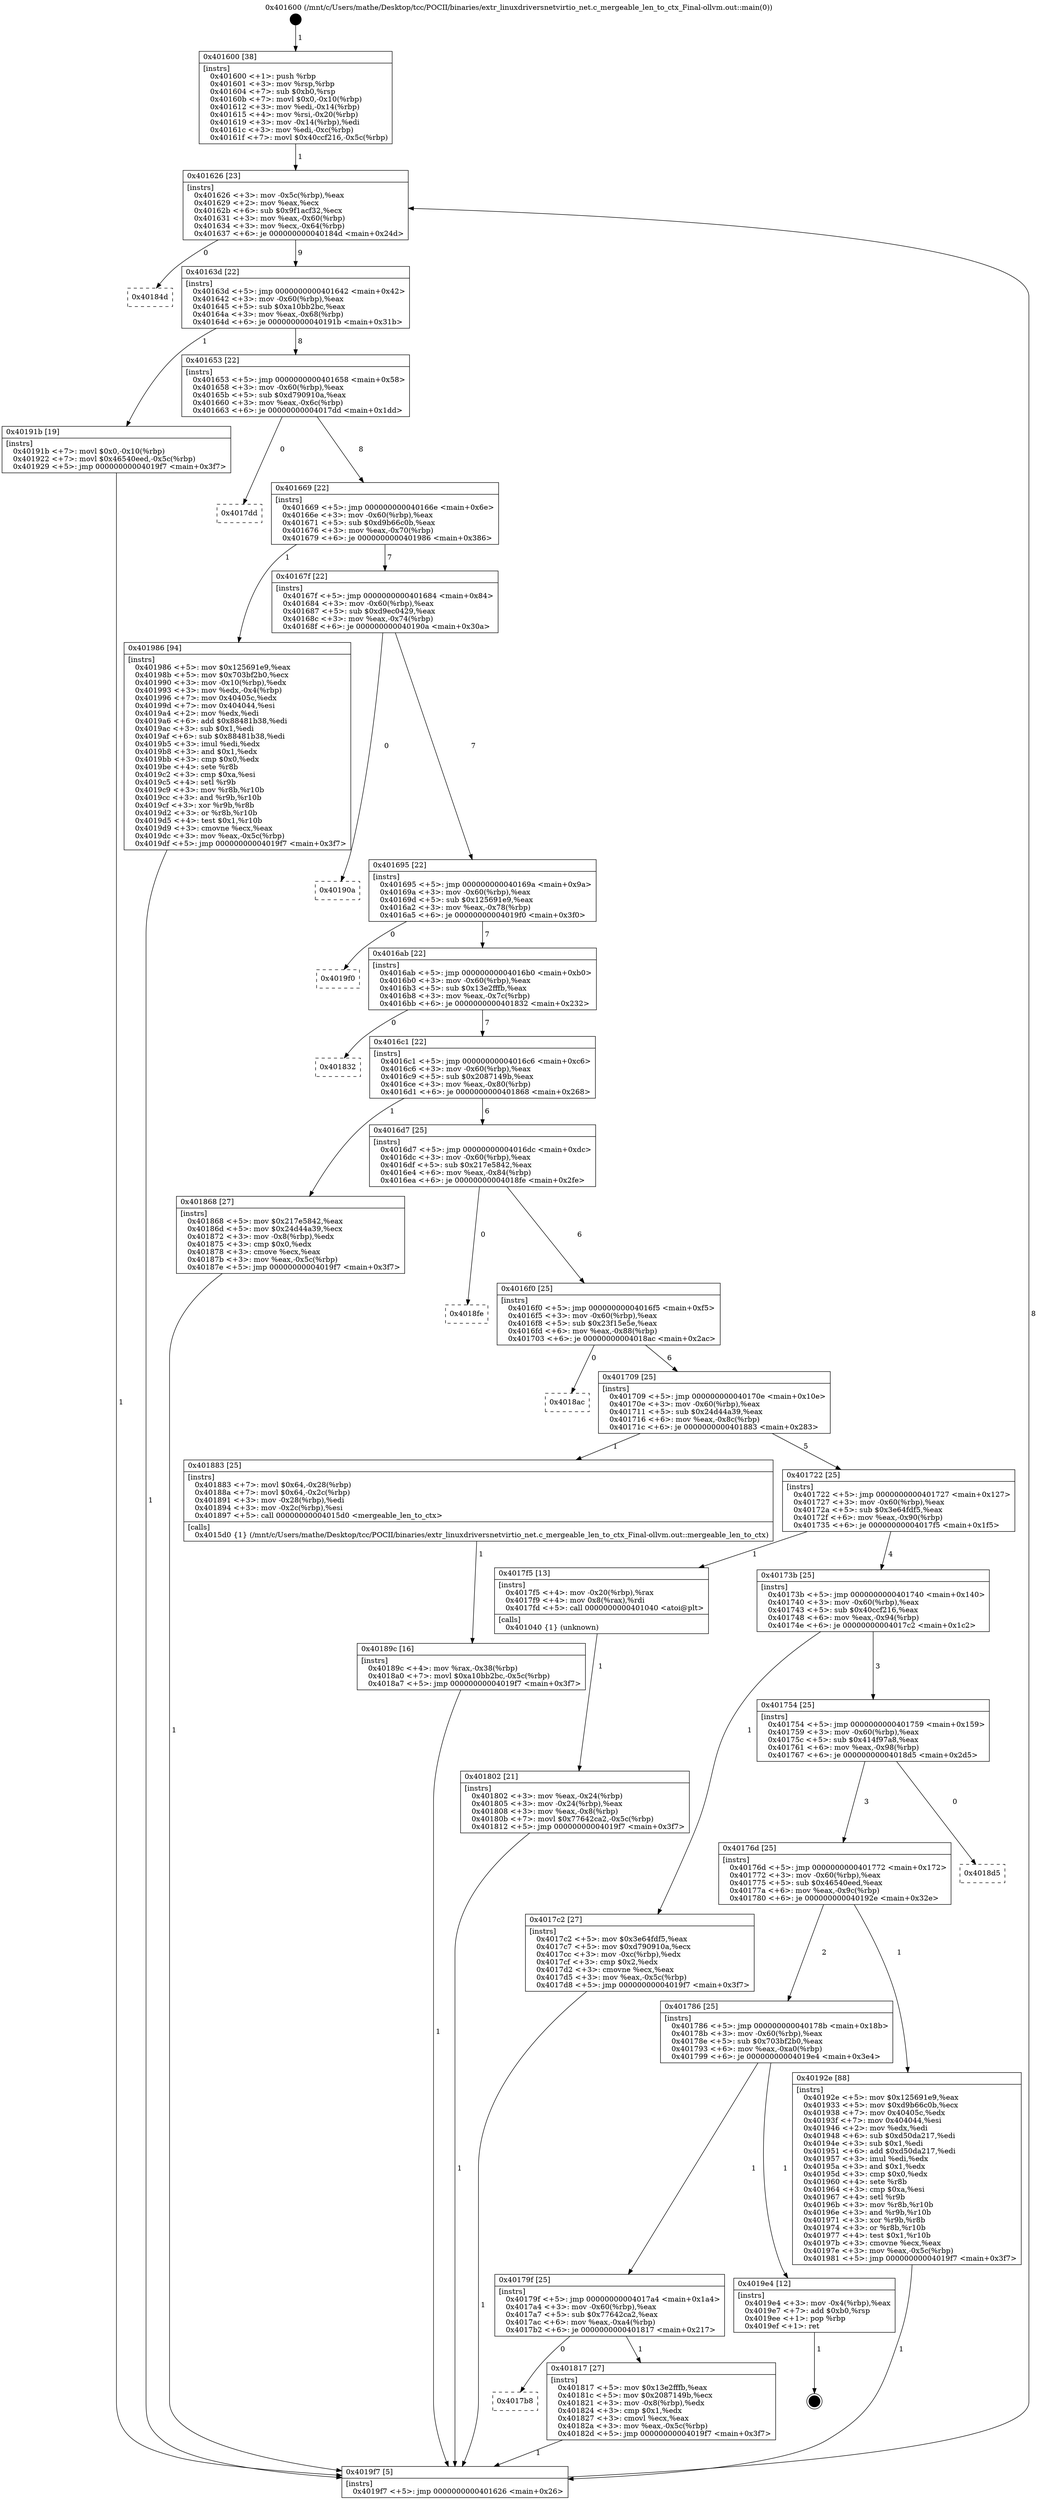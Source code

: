 digraph "0x401600" {
  label = "0x401600 (/mnt/c/Users/mathe/Desktop/tcc/POCII/binaries/extr_linuxdriversnetvirtio_net.c_mergeable_len_to_ctx_Final-ollvm.out::main(0))"
  labelloc = "t"
  node[shape=record]

  Entry [label="",width=0.3,height=0.3,shape=circle,fillcolor=black,style=filled]
  "0x401626" [label="{
     0x401626 [23]\l
     | [instrs]\l
     &nbsp;&nbsp;0x401626 \<+3\>: mov -0x5c(%rbp),%eax\l
     &nbsp;&nbsp;0x401629 \<+2\>: mov %eax,%ecx\l
     &nbsp;&nbsp;0x40162b \<+6\>: sub $0x9f1acf32,%ecx\l
     &nbsp;&nbsp;0x401631 \<+3\>: mov %eax,-0x60(%rbp)\l
     &nbsp;&nbsp;0x401634 \<+3\>: mov %ecx,-0x64(%rbp)\l
     &nbsp;&nbsp;0x401637 \<+6\>: je 000000000040184d \<main+0x24d\>\l
  }"]
  "0x40184d" [label="{
     0x40184d\l
  }", style=dashed]
  "0x40163d" [label="{
     0x40163d [22]\l
     | [instrs]\l
     &nbsp;&nbsp;0x40163d \<+5\>: jmp 0000000000401642 \<main+0x42\>\l
     &nbsp;&nbsp;0x401642 \<+3\>: mov -0x60(%rbp),%eax\l
     &nbsp;&nbsp;0x401645 \<+5\>: sub $0xa10bb2bc,%eax\l
     &nbsp;&nbsp;0x40164a \<+3\>: mov %eax,-0x68(%rbp)\l
     &nbsp;&nbsp;0x40164d \<+6\>: je 000000000040191b \<main+0x31b\>\l
  }"]
  Exit [label="",width=0.3,height=0.3,shape=circle,fillcolor=black,style=filled,peripheries=2]
  "0x40191b" [label="{
     0x40191b [19]\l
     | [instrs]\l
     &nbsp;&nbsp;0x40191b \<+7\>: movl $0x0,-0x10(%rbp)\l
     &nbsp;&nbsp;0x401922 \<+7\>: movl $0x46540eed,-0x5c(%rbp)\l
     &nbsp;&nbsp;0x401929 \<+5\>: jmp 00000000004019f7 \<main+0x3f7\>\l
  }"]
  "0x401653" [label="{
     0x401653 [22]\l
     | [instrs]\l
     &nbsp;&nbsp;0x401653 \<+5\>: jmp 0000000000401658 \<main+0x58\>\l
     &nbsp;&nbsp;0x401658 \<+3\>: mov -0x60(%rbp),%eax\l
     &nbsp;&nbsp;0x40165b \<+5\>: sub $0xd790910a,%eax\l
     &nbsp;&nbsp;0x401660 \<+3\>: mov %eax,-0x6c(%rbp)\l
     &nbsp;&nbsp;0x401663 \<+6\>: je 00000000004017dd \<main+0x1dd\>\l
  }"]
  "0x40189c" [label="{
     0x40189c [16]\l
     | [instrs]\l
     &nbsp;&nbsp;0x40189c \<+4\>: mov %rax,-0x38(%rbp)\l
     &nbsp;&nbsp;0x4018a0 \<+7\>: movl $0xa10bb2bc,-0x5c(%rbp)\l
     &nbsp;&nbsp;0x4018a7 \<+5\>: jmp 00000000004019f7 \<main+0x3f7\>\l
  }"]
  "0x4017dd" [label="{
     0x4017dd\l
  }", style=dashed]
  "0x401669" [label="{
     0x401669 [22]\l
     | [instrs]\l
     &nbsp;&nbsp;0x401669 \<+5\>: jmp 000000000040166e \<main+0x6e\>\l
     &nbsp;&nbsp;0x40166e \<+3\>: mov -0x60(%rbp),%eax\l
     &nbsp;&nbsp;0x401671 \<+5\>: sub $0xd9b66c0b,%eax\l
     &nbsp;&nbsp;0x401676 \<+3\>: mov %eax,-0x70(%rbp)\l
     &nbsp;&nbsp;0x401679 \<+6\>: je 0000000000401986 \<main+0x386\>\l
  }"]
  "0x4017b8" [label="{
     0x4017b8\l
  }", style=dashed]
  "0x401986" [label="{
     0x401986 [94]\l
     | [instrs]\l
     &nbsp;&nbsp;0x401986 \<+5\>: mov $0x125691e9,%eax\l
     &nbsp;&nbsp;0x40198b \<+5\>: mov $0x703bf2b0,%ecx\l
     &nbsp;&nbsp;0x401990 \<+3\>: mov -0x10(%rbp),%edx\l
     &nbsp;&nbsp;0x401993 \<+3\>: mov %edx,-0x4(%rbp)\l
     &nbsp;&nbsp;0x401996 \<+7\>: mov 0x40405c,%edx\l
     &nbsp;&nbsp;0x40199d \<+7\>: mov 0x404044,%esi\l
     &nbsp;&nbsp;0x4019a4 \<+2\>: mov %edx,%edi\l
     &nbsp;&nbsp;0x4019a6 \<+6\>: add $0x88481b38,%edi\l
     &nbsp;&nbsp;0x4019ac \<+3\>: sub $0x1,%edi\l
     &nbsp;&nbsp;0x4019af \<+6\>: sub $0x88481b38,%edi\l
     &nbsp;&nbsp;0x4019b5 \<+3\>: imul %edi,%edx\l
     &nbsp;&nbsp;0x4019b8 \<+3\>: and $0x1,%edx\l
     &nbsp;&nbsp;0x4019bb \<+3\>: cmp $0x0,%edx\l
     &nbsp;&nbsp;0x4019be \<+4\>: sete %r8b\l
     &nbsp;&nbsp;0x4019c2 \<+3\>: cmp $0xa,%esi\l
     &nbsp;&nbsp;0x4019c5 \<+4\>: setl %r9b\l
     &nbsp;&nbsp;0x4019c9 \<+3\>: mov %r8b,%r10b\l
     &nbsp;&nbsp;0x4019cc \<+3\>: and %r9b,%r10b\l
     &nbsp;&nbsp;0x4019cf \<+3\>: xor %r9b,%r8b\l
     &nbsp;&nbsp;0x4019d2 \<+3\>: or %r8b,%r10b\l
     &nbsp;&nbsp;0x4019d5 \<+4\>: test $0x1,%r10b\l
     &nbsp;&nbsp;0x4019d9 \<+3\>: cmovne %ecx,%eax\l
     &nbsp;&nbsp;0x4019dc \<+3\>: mov %eax,-0x5c(%rbp)\l
     &nbsp;&nbsp;0x4019df \<+5\>: jmp 00000000004019f7 \<main+0x3f7\>\l
  }"]
  "0x40167f" [label="{
     0x40167f [22]\l
     | [instrs]\l
     &nbsp;&nbsp;0x40167f \<+5\>: jmp 0000000000401684 \<main+0x84\>\l
     &nbsp;&nbsp;0x401684 \<+3\>: mov -0x60(%rbp),%eax\l
     &nbsp;&nbsp;0x401687 \<+5\>: sub $0xd9ec0429,%eax\l
     &nbsp;&nbsp;0x40168c \<+3\>: mov %eax,-0x74(%rbp)\l
     &nbsp;&nbsp;0x40168f \<+6\>: je 000000000040190a \<main+0x30a\>\l
  }"]
  "0x401817" [label="{
     0x401817 [27]\l
     | [instrs]\l
     &nbsp;&nbsp;0x401817 \<+5\>: mov $0x13e2fffb,%eax\l
     &nbsp;&nbsp;0x40181c \<+5\>: mov $0x2087149b,%ecx\l
     &nbsp;&nbsp;0x401821 \<+3\>: mov -0x8(%rbp),%edx\l
     &nbsp;&nbsp;0x401824 \<+3\>: cmp $0x1,%edx\l
     &nbsp;&nbsp;0x401827 \<+3\>: cmovl %ecx,%eax\l
     &nbsp;&nbsp;0x40182a \<+3\>: mov %eax,-0x5c(%rbp)\l
     &nbsp;&nbsp;0x40182d \<+5\>: jmp 00000000004019f7 \<main+0x3f7\>\l
  }"]
  "0x40190a" [label="{
     0x40190a\l
  }", style=dashed]
  "0x401695" [label="{
     0x401695 [22]\l
     | [instrs]\l
     &nbsp;&nbsp;0x401695 \<+5\>: jmp 000000000040169a \<main+0x9a\>\l
     &nbsp;&nbsp;0x40169a \<+3\>: mov -0x60(%rbp),%eax\l
     &nbsp;&nbsp;0x40169d \<+5\>: sub $0x125691e9,%eax\l
     &nbsp;&nbsp;0x4016a2 \<+3\>: mov %eax,-0x78(%rbp)\l
     &nbsp;&nbsp;0x4016a5 \<+6\>: je 00000000004019f0 \<main+0x3f0\>\l
  }"]
  "0x40179f" [label="{
     0x40179f [25]\l
     | [instrs]\l
     &nbsp;&nbsp;0x40179f \<+5\>: jmp 00000000004017a4 \<main+0x1a4\>\l
     &nbsp;&nbsp;0x4017a4 \<+3\>: mov -0x60(%rbp),%eax\l
     &nbsp;&nbsp;0x4017a7 \<+5\>: sub $0x77642ca2,%eax\l
     &nbsp;&nbsp;0x4017ac \<+6\>: mov %eax,-0xa4(%rbp)\l
     &nbsp;&nbsp;0x4017b2 \<+6\>: je 0000000000401817 \<main+0x217\>\l
  }"]
  "0x4019f0" [label="{
     0x4019f0\l
  }", style=dashed]
  "0x4016ab" [label="{
     0x4016ab [22]\l
     | [instrs]\l
     &nbsp;&nbsp;0x4016ab \<+5\>: jmp 00000000004016b0 \<main+0xb0\>\l
     &nbsp;&nbsp;0x4016b0 \<+3\>: mov -0x60(%rbp),%eax\l
     &nbsp;&nbsp;0x4016b3 \<+5\>: sub $0x13e2fffb,%eax\l
     &nbsp;&nbsp;0x4016b8 \<+3\>: mov %eax,-0x7c(%rbp)\l
     &nbsp;&nbsp;0x4016bb \<+6\>: je 0000000000401832 \<main+0x232\>\l
  }"]
  "0x4019e4" [label="{
     0x4019e4 [12]\l
     | [instrs]\l
     &nbsp;&nbsp;0x4019e4 \<+3\>: mov -0x4(%rbp),%eax\l
     &nbsp;&nbsp;0x4019e7 \<+7\>: add $0xb0,%rsp\l
     &nbsp;&nbsp;0x4019ee \<+1\>: pop %rbp\l
     &nbsp;&nbsp;0x4019ef \<+1\>: ret\l
  }"]
  "0x401832" [label="{
     0x401832\l
  }", style=dashed]
  "0x4016c1" [label="{
     0x4016c1 [22]\l
     | [instrs]\l
     &nbsp;&nbsp;0x4016c1 \<+5\>: jmp 00000000004016c6 \<main+0xc6\>\l
     &nbsp;&nbsp;0x4016c6 \<+3\>: mov -0x60(%rbp),%eax\l
     &nbsp;&nbsp;0x4016c9 \<+5\>: sub $0x2087149b,%eax\l
     &nbsp;&nbsp;0x4016ce \<+3\>: mov %eax,-0x80(%rbp)\l
     &nbsp;&nbsp;0x4016d1 \<+6\>: je 0000000000401868 \<main+0x268\>\l
  }"]
  "0x401786" [label="{
     0x401786 [25]\l
     | [instrs]\l
     &nbsp;&nbsp;0x401786 \<+5\>: jmp 000000000040178b \<main+0x18b\>\l
     &nbsp;&nbsp;0x40178b \<+3\>: mov -0x60(%rbp),%eax\l
     &nbsp;&nbsp;0x40178e \<+5\>: sub $0x703bf2b0,%eax\l
     &nbsp;&nbsp;0x401793 \<+6\>: mov %eax,-0xa0(%rbp)\l
     &nbsp;&nbsp;0x401799 \<+6\>: je 00000000004019e4 \<main+0x3e4\>\l
  }"]
  "0x401868" [label="{
     0x401868 [27]\l
     | [instrs]\l
     &nbsp;&nbsp;0x401868 \<+5\>: mov $0x217e5842,%eax\l
     &nbsp;&nbsp;0x40186d \<+5\>: mov $0x24d44a39,%ecx\l
     &nbsp;&nbsp;0x401872 \<+3\>: mov -0x8(%rbp),%edx\l
     &nbsp;&nbsp;0x401875 \<+3\>: cmp $0x0,%edx\l
     &nbsp;&nbsp;0x401878 \<+3\>: cmove %ecx,%eax\l
     &nbsp;&nbsp;0x40187b \<+3\>: mov %eax,-0x5c(%rbp)\l
     &nbsp;&nbsp;0x40187e \<+5\>: jmp 00000000004019f7 \<main+0x3f7\>\l
  }"]
  "0x4016d7" [label="{
     0x4016d7 [25]\l
     | [instrs]\l
     &nbsp;&nbsp;0x4016d7 \<+5\>: jmp 00000000004016dc \<main+0xdc\>\l
     &nbsp;&nbsp;0x4016dc \<+3\>: mov -0x60(%rbp),%eax\l
     &nbsp;&nbsp;0x4016df \<+5\>: sub $0x217e5842,%eax\l
     &nbsp;&nbsp;0x4016e4 \<+6\>: mov %eax,-0x84(%rbp)\l
     &nbsp;&nbsp;0x4016ea \<+6\>: je 00000000004018fe \<main+0x2fe\>\l
  }"]
  "0x40192e" [label="{
     0x40192e [88]\l
     | [instrs]\l
     &nbsp;&nbsp;0x40192e \<+5\>: mov $0x125691e9,%eax\l
     &nbsp;&nbsp;0x401933 \<+5\>: mov $0xd9b66c0b,%ecx\l
     &nbsp;&nbsp;0x401938 \<+7\>: mov 0x40405c,%edx\l
     &nbsp;&nbsp;0x40193f \<+7\>: mov 0x404044,%esi\l
     &nbsp;&nbsp;0x401946 \<+2\>: mov %edx,%edi\l
     &nbsp;&nbsp;0x401948 \<+6\>: sub $0xd50da217,%edi\l
     &nbsp;&nbsp;0x40194e \<+3\>: sub $0x1,%edi\l
     &nbsp;&nbsp;0x401951 \<+6\>: add $0xd50da217,%edi\l
     &nbsp;&nbsp;0x401957 \<+3\>: imul %edi,%edx\l
     &nbsp;&nbsp;0x40195a \<+3\>: and $0x1,%edx\l
     &nbsp;&nbsp;0x40195d \<+3\>: cmp $0x0,%edx\l
     &nbsp;&nbsp;0x401960 \<+4\>: sete %r8b\l
     &nbsp;&nbsp;0x401964 \<+3\>: cmp $0xa,%esi\l
     &nbsp;&nbsp;0x401967 \<+4\>: setl %r9b\l
     &nbsp;&nbsp;0x40196b \<+3\>: mov %r8b,%r10b\l
     &nbsp;&nbsp;0x40196e \<+3\>: and %r9b,%r10b\l
     &nbsp;&nbsp;0x401971 \<+3\>: xor %r9b,%r8b\l
     &nbsp;&nbsp;0x401974 \<+3\>: or %r8b,%r10b\l
     &nbsp;&nbsp;0x401977 \<+4\>: test $0x1,%r10b\l
     &nbsp;&nbsp;0x40197b \<+3\>: cmovne %ecx,%eax\l
     &nbsp;&nbsp;0x40197e \<+3\>: mov %eax,-0x5c(%rbp)\l
     &nbsp;&nbsp;0x401981 \<+5\>: jmp 00000000004019f7 \<main+0x3f7\>\l
  }"]
  "0x4018fe" [label="{
     0x4018fe\l
  }", style=dashed]
  "0x4016f0" [label="{
     0x4016f0 [25]\l
     | [instrs]\l
     &nbsp;&nbsp;0x4016f0 \<+5\>: jmp 00000000004016f5 \<main+0xf5\>\l
     &nbsp;&nbsp;0x4016f5 \<+3\>: mov -0x60(%rbp),%eax\l
     &nbsp;&nbsp;0x4016f8 \<+5\>: sub $0x23f15e5e,%eax\l
     &nbsp;&nbsp;0x4016fd \<+6\>: mov %eax,-0x88(%rbp)\l
     &nbsp;&nbsp;0x401703 \<+6\>: je 00000000004018ac \<main+0x2ac\>\l
  }"]
  "0x40176d" [label="{
     0x40176d [25]\l
     | [instrs]\l
     &nbsp;&nbsp;0x40176d \<+5\>: jmp 0000000000401772 \<main+0x172\>\l
     &nbsp;&nbsp;0x401772 \<+3\>: mov -0x60(%rbp),%eax\l
     &nbsp;&nbsp;0x401775 \<+5\>: sub $0x46540eed,%eax\l
     &nbsp;&nbsp;0x40177a \<+6\>: mov %eax,-0x9c(%rbp)\l
     &nbsp;&nbsp;0x401780 \<+6\>: je 000000000040192e \<main+0x32e\>\l
  }"]
  "0x4018ac" [label="{
     0x4018ac\l
  }", style=dashed]
  "0x401709" [label="{
     0x401709 [25]\l
     | [instrs]\l
     &nbsp;&nbsp;0x401709 \<+5\>: jmp 000000000040170e \<main+0x10e\>\l
     &nbsp;&nbsp;0x40170e \<+3\>: mov -0x60(%rbp),%eax\l
     &nbsp;&nbsp;0x401711 \<+5\>: sub $0x24d44a39,%eax\l
     &nbsp;&nbsp;0x401716 \<+6\>: mov %eax,-0x8c(%rbp)\l
     &nbsp;&nbsp;0x40171c \<+6\>: je 0000000000401883 \<main+0x283\>\l
  }"]
  "0x4018d5" [label="{
     0x4018d5\l
  }", style=dashed]
  "0x401883" [label="{
     0x401883 [25]\l
     | [instrs]\l
     &nbsp;&nbsp;0x401883 \<+7\>: movl $0x64,-0x28(%rbp)\l
     &nbsp;&nbsp;0x40188a \<+7\>: movl $0x64,-0x2c(%rbp)\l
     &nbsp;&nbsp;0x401891 \<+3\>: mov -0x28(%rbp),%edi\l
     &nbsp;&nbsp;0x401894 \<+3\>: mov -0x2c(%rbp),%esi\l
     &nbsp;&nbsp;0x401897 \<+5\>: call 00000000004015d0 \<mergeable_len_to_ctx\>\l
     | [calls]\l
     &nbsp;&nbsp;0x4015d0 \{1\} (/mnt/c/Users/mathe/Desktop/tcc/POCII/binaries/extr_linuxdriversnetvirtio_net.c_mergeable_len_to_ctx_Final-ollvm.out::mergeable_len_to_ctx)\l
  }"]
  "0x401722" [label="{
     0x401722 [25]\l
     | [instrs]\l
     &nbsp;&nbsp;0x401722 \<+5\>: jmp 0000000000401727 \<main+0x127\>\l
     &nbsp;&nbsp;0x401727 \<+3\>: mov -0x60(%rbp),%eax\l
     &nbsp;&nbsp;0x40172a \<+5\>: sub $0x3e64fdf5,%eax\l
     &nbsp;&nbsp;0x40172f \<+6\>: mov %eax,-0x90(%rbp)\l
     &nbsp;&nbsp;0x401735 \<+6\>: je 00000000004017f5 \<main+0x1f5\>\l
  }"]
  "0x401802" [label="{
     0x401802 [21]\l
     | [instrs]\l
     &nbsp;&nbsp;0x401802 \<+3\>: mov %eax,-0x24(%rbp)\l
     &nbsp;&nbsp;0x401805 \<+3\>: mov -0x24(%rbp),%eax\l
     &nbsp;&nbsp;0x401808 \<+3\>: mov %eax,-0x8(%rbp)\l
     &nbsp;&nbsp;0x40180b \<+7\>: movl $0x77642ca2,-0x5c(%rbp)\l
     &nbsp;&nbsp;0x401812 \<+5\>: jmp 00000000004019f7 \<main+0x3f7\>\l
  }"]
  "0x4017f5" [label="{
     0x4017f5 [13]\l
     | [instrs]\l
     &nbsp;&nbsp;0x4017f5 \<+4\>: mov -0x20(%rbp),%rax\l
     &nbsp;&nbsp;0x4017f9 \<+4\>: mov 0x8(%rax),%rdi\l
     &nbsp;&nbsp;0x4017fd \<+5\>: call 0000000000401040 \<atoi@plt\>\l
     | [calls]\l
     &nbsp;&nbsp;0x401040 \{1\} (unknown)\l
  }"]
  "0x40173b" [label="{
     0x40173b [25]\l
     | [instrs]\l
     &nbsp;&nbsp;0x40173b \<+5\>: jmp 0000000000401740 \<main+0x140\>\l
     &nbsp;&nbsp;0x401740 \<+3\>: mov -0x60(%rbp),%eax\l
     &nbsp;&nbsp;0x401743 \<+5\>: sub $0x40ccf216,%eax\l
     &nbsp;&nbsp;0x401748 \<+6\>: mov %eax,-0x94(%rbp)\l
     &nbsp;&nbsp;0x40174e \<+6\>: je 00000000004017c2 \<main+0x1c2\>\l
  }"]
  "0x401600" [label="{
     0x401600 [38]\l
     | [instrs]\l
     &nbsp;&nbsp;0x401600 \<+1\>: push %rbp\l
     &nbsp;&nbsp;0x401601 \<+3\>: mov %rsp,%rbp\l
     &nbsp;&nbsp;0x401604 \<+7\>: sub $0xb0,%rsp\l
     &nbsp;&nbsp;0x40160b \<+7\>: movl $0x0,-0x10(%rbp)\l
     &nbsp;&nbsp;0x401612 \<+3\>: mov %edi,-0x14(%rbp)\l
     &nbsp;&nbsp;0x401615 \<+4\>: mov %rsi,-0x20(%rbp)\l
     &nbsp;&nbsp;0x401619 \<+3\>: mov -0x14(%rbp),%edi\l
     &nbsp;&nbsp;0x40161c \<+3\>: mov %edi,-0xc(%rbp)\l
     &nbsp;&nbsp;0x40161f \<+7\>: movl $0x40ccf216,-0x5c(%rbp)\l
  }"]
  "0x4017c2" [label="{
     0x4017c2 [27]\l
     | [instrs]\l
     &nbsp;&nbsp;0x4017c2 \<+5\>: mov $0x3e64fdf5,%eax\l
     &nbsp;&nbsp;0x4017c7 \<+5\>: mov $0xd790910a,%ecx\l
     &nbsp;&nbsp;0x4017cc \<+3\>: mov -0xc(%rbp),%edx\l
     &nbsp;&nbsp;0x4017cf \<+3\>: cmp $0x2,%edx\l
     &nbsp;&nbsp;0x4017d2 \<+3\>: cmovne %ecx,%eax\l
     &nbsp;&nbsp;0x4017d5 \<+3\>: mov %eax,-0x5c(%rbp)\l
     &nbsp;&nbsp;0x4017d8 \<+5\>: jmp 00000000004019f7 \<main+0x3f7\>\l
  }"]
  "0x401754" [label="{
     0x401754 [25]\l
     | [instrs]\l
     &nbsp;&nbsp;0x401754 \<+5\>: jmp 0000000000401759 \<main+0x159\>\l
     &nbsp;&nbsp;0x401759 \<+3\>: mov -0x60(%rbp),%eax\l
     &nbsp;&nbsp;0x40175c \<+5\>: sub $0x414f97a8,%eax\l
     &nbsp;&nbsp;0x401761 \<+6\>: mov %eax,-0x98(%rbp)\l
     &nbsp;&nbsp;0x401767 \<+6\>: je 00000000004018d5 \<main+0x2d5\>\l
  }"]
  "0x4019f7" [label="{
     0x4019f7 [5]\l
     | [instrs]\l
     &nbsp;&nbsp;0x4019f7 \<+5\>: jmp 0000000000401626 \<main+0x26\>\l
  }"]
  Entry -> "0x401600" [label=" 1"]
  "0x401626" -> "0x40184d" [label=" 0"]
  "0x401626" -> "0x40163d" [label=" 9"]
  "0x4019e4" -> Exit [label=" 1"]
  "0x40163d" -> "0x40191b" [label=" 1"]
  "0x40163d" -> "0x401653" [label=" 8"]
  "0x401986" -> "0x4019f7" [label=" 1"]
  "0x401653" -> "0x4017dd" [label=" 0"]
  "0x401653" -> "0x401669" [label=" 8"]
  "0x40192e" -> "0x4019f7" [label=" 1"]
  "0x401669" -> "0x401986" [label=" 1"]
  "0x401669" -> "0x40167f" [label=" 7"]
  "0x40191b" -> "0x4019f7" [label=" 1"]
  "0x40167f" -> "0x40190a" [label=" 0"]
  "0x40167f" -> "0x401695" [label=" 7"]
  "0x40189c" -> "0x4019f7" [label=" 1"]
  "0x401695" -> "0x4019f0" [label=" 0"]
  "0x401695" -> "0x4016ab" [label=" 7"]
  "0x401868" -> "0x4019f7" [label=" 1"]
  "0x4016ab" -> "0x401832" [label=" 0"]
  "0x4016ab" -> "0x4016c1" [label=" 7"]
  "0x401817" -> "0x4019f7" [label=" 1"]
  "0x4016c1" -> "0x401868" [label=" 1"]
  "0x4016c1" -> "0x4016d7" [label=" 6"]
  "0x40179f" -> "0x401817" [label=" 1"]
  "0x4016d7" -> "0x4018fe" [label=" 0"]
  "0x4016d7" -> "0x4016f0" [label=" 6"]
  "0x401883" -> "0x40189c" [label=" 1"]
  "0x4016f0" -> "0x4018ac" [label=" 0"]
  "0x4016f0" -> "0x401709" [label=" 6"]
  "0x401786" -> "0x4019e4" [label=" 1"]
  "0x401709" -> "0x401883" [label=" 1"]
  "0x401709" -> "0x401722" [label=" 5"]
  "0x40179f" -> "0x4017b8" [label=" 0"]
  "0x401722" -> "0x4017f5" [label=" 1"]
  "0x401722" -> "0x40173b" [label=" 4"]
  "0x40176d" -> "0x40192e" [label=" 1"]
  "0x40173b" -> "0x4017c2" [label=" 1"]
  "0x40173b" -> "0x401754" [label=" 3"]
  "0x4017c2" -> "0x4019f7" [label=" 1"]
  "0x401600" -> "0x401626" [label=" 1"]
  "0x4019f7" -> "0x401626" [label=" 8"]
  "0x4017f5" -> "0x401802" [label=" 1"]
  "0x401802" -> "0x4019f7" [label=" 1"]
  "0x40176d" -> "0x401786" [label=" 2"]
  "0x401754" -> "0x4018d5" [label=" 0"]
  "0x401754" -> "0x40176d" [label=" 3"]
  "0x401786" -> "0x40179f" [label=" 1"]
}
